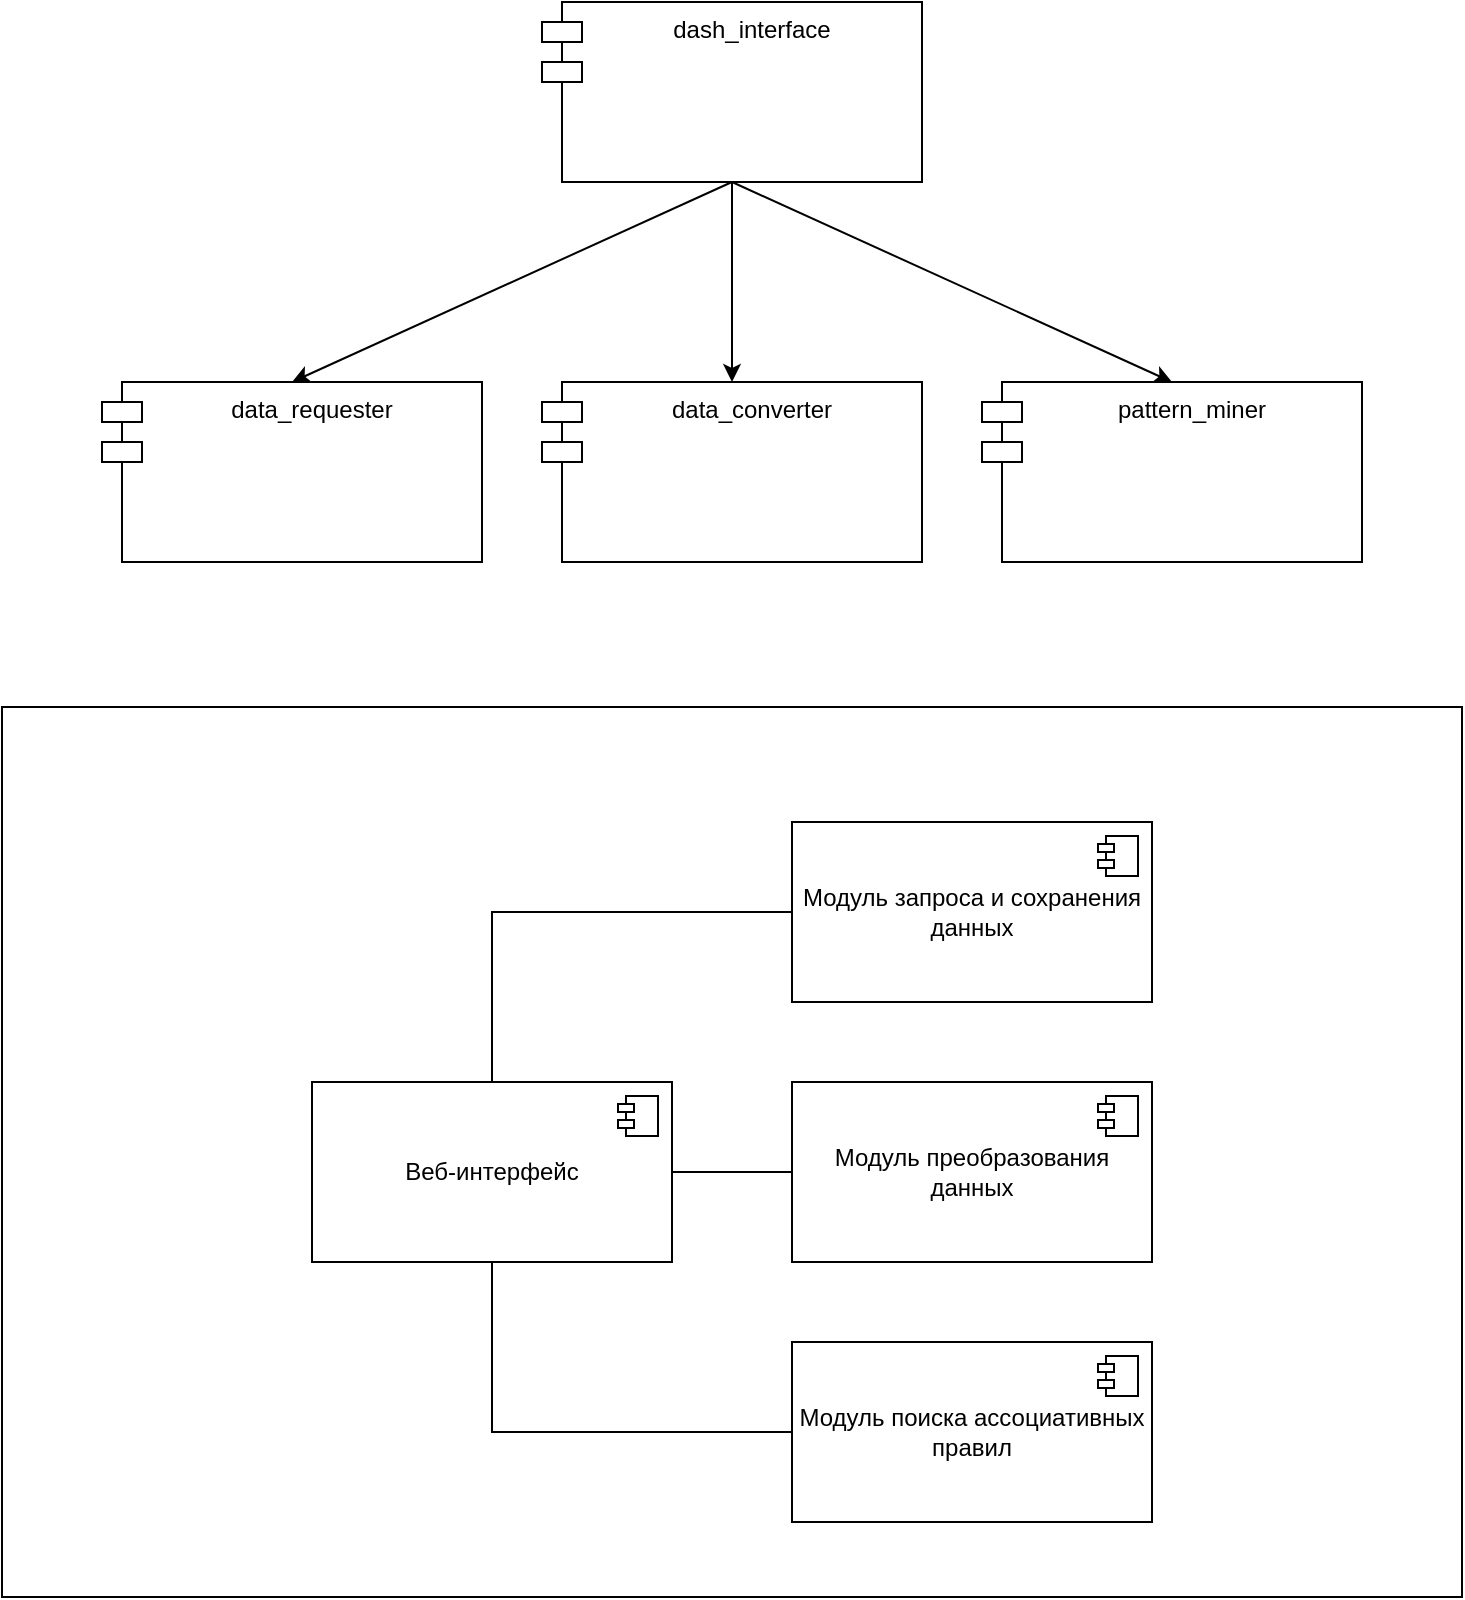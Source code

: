 <mxfile version="21.3.2" type="device">
  <diagram name="Page-1" id="b5b7bab2-c9e2-2cf4-8b2a-24fd1a2a6d21">
    <mxGraphModel dx="1195" dy="639" grid="1" gridSize="10" guides="1" tooltips="1" connect="1" arrows="1" fold="1" page="1" pageScale="1" pageWidth="827" pageHeight="1169" background="none" math="0" shadow="0">
      <root>
        <mxCell id="0" />
        <mxCell id="1" parent="0" />
        <mxCell id="qm7TvBHYhQldJ4j9C33_-1" value="dash_interface" style="shape=module;align=left;spacingLeft=20;align=center;verticalAlign=top;whiteSpace=wrap;html=1;" vertex="1" parent="1">
          <mxGeometry x="270" y="50" width="190" height="90" as="geometry" />
        </mxCell>
        <mxCell id="qm7TvBHYhQldJ4j9C33_-2" value="pattern_miner" style="shape=module;align=left;spacingLeft=20;align=center;verticalAlign=top;whiteSpace=wrap;html=1;" vertex="1" parent="1">
          <mxGeometry x="490" y="240" width="190" height="90" as="geometry" />
        </mxCell>
        <mxCell id="qm7TvBHYhQldJ4j9C33_-3" value="data_converter" style="shape=module;align=left;spacingLeft=20;align=center;verticalAlign=top;whiteSpace=wrap;html=1;" vertex="1" parent="1">
          <mxGeometry x="270" y="240" width="190" height="90" as="geometry" />
        </mxCell>
        <mxCell id="qm7TvBHYhQldJ4j9C33_-4" value="data_requester" style="shape=module;align=left;spacingLeft=20;align=center;verticalAlign=top;whiteSpace=wrap;html=1;" vertex="1" parent="1">
          <mxGeometry x="50" y="240" width="190" height="90" as="geometry" />
        </mxCell>
        <mxCell id="qm7TvBHYhQldJ4j9C33_-5" value="" style="endArrow=classic;html=1;rounded=0;exitX=0.5;exitY=1;exitDx=0;exitDy=0;entryX=0.5;entryY=0;entryDx=0;entryDy=0;" edge="1" parent="1" source="qm7TvBHYhQldJ4j9C33_-1" target="qm7TvBHYhQldJ4j9C33_-4">
          <mxGeometry width="50" height="50" relative="1" as="geometry">
            <mxPoint x="150" y="360" as="sourcePoint" />
            <mxPoint x="140" y="430" as="targetPoint" />
          </mxGeometry>
        </mxCell>
        <mxCell id="qm7TvBHYhQldJ4j9C33_-6" value="" style="endArrow=classic;html=1;rounded=0;exitX=0.5;exitY=1;exitDx=0;exitDy=0;entryX=0.5;entryY=0;entryDx=0;entryDy=0;" edge="1" parent="1" source="qm7TvBHYhQldJ4j9C33_-1" target="qm7TvBHYhQldJ4j9C33_-3">
          <mxGeometry width="50" height="50" relative="1" as="geometry">
            <mxPoint x="375" y="150" as="sourcePoint" />
            <mxPoint x="155" y="250" as="targetPoint" />
          </mxGeometry>
        </mxCell>
        <mxCell id="qm7TvBHYhQldJ4j9C33_-12" value="" style="rounded=0;whiteSpace=wrap;html=1;" vertex="1" parent="1">
          <mxGeometry y="402.5" width="730" height="445" as="geometry" />
        </mxCell>
        <mxCell id="qm7TvBHYhQldJ4j9C33_-7" value="" style="endArrow=classic;html=1;rounded=0;exitX=0.5;exitY=1;exitDx=0;exitDy=0;entryX=0.5;entryY=0;entryDx=0;entryDy=0;" edge="1" parent="1" source="qm7TvBHYhQldJ4j9C33_-1" target="qm7TvBHYhQldJ4j9C33_-2">
          <mxGeometry width="50" height="50" relative="1" as="geometry">
            <mxPoint x="375" y="150" as="sourcePoint" />
            <mxPoint x="155" y="250" as="targetPoint" />
          </mxGeometry>
        </mxCell>
        <mxCell id="qm7TvBHYhQldJ4j9C33_-8" value="Веб-интерфейс" style="html=1;dropTarget=0;whiteSpace=wrap;" vertex="1" parent="1">
          <mxGeometry x="155" y="590" width="180" height="90" as="geometry" />
        </mxCell>
        <mxCell id="qm7TvBHYhQldJ4j9C33_-9" value="" style="shape=module;jettyWidth=8;jettyHeight=4;" vertex="1" parent="qm7TvBHYhQldJ4j9C33_-8">
          <mxGeometry x="1" width="20" height="20" relative="1" as="geometry">
            <mxPoint x="-27" y="7" as="offset" />
          </mxGeometry>
        </mxCell>
        <mxCell id="qm7TvBHYhQldJ4j9C33_-10" value="Модуль запроса и сохранения данных" style="html=1;dropTarget=0;whiteSpace=wrap;" vertex="1" parent="1">
          <mxGeometry x="395" y="460" width="180" height="90" as="geometry" />
        </mxCell>
        <mxCell id="qm7TvBHYhQldJ4j9C33_-11" value="" style="shape=module;jettyWidth=8;jettyHeight=4;" vertex="1" parent="qm7TvBHYhQldJ4j9C33_-10">
          <mxGeometry x="1" width="20" height="20" relative="1" as="geometry">
            <mxPoint x="-27" y="7" as="offset" />
          </mxGeometry>
        </mxCell>
        <mxCell id="qm7TvBHYhQldJ4j9C33_-13" value="Модуль преобразования данных" style="html=1;dropTarget=0;whiteSpace=wrap;" vertex="1" parent="1">
          <mxGeometry x="395" y="590" width="180" height="90" as="geometry" />
        </mxCell>
        <mxCell id="qm7TvBHYhQldJ4j9C33_-14" value="" style="shape=module;jettyWidth=8;jettyHeight=4;" vertex="1" parent="qm7TvBHYhQldJ4j9C33_-13">
          <mxGeometry x="1" width="20" height="20" relative="1" as="geometry">
            <mxPoint x="-27" y="7" as="offset" />
          </mxGeometry>
        </mxCell>
        <mxCell id="qm7TvBHYhQldJ4j9C33_-15" value="Модуль поиска ассоциативных правил" style="html=1;dropTarget=0;whiteSpace=wrap;" vertex="1" parent="1">
          <mxGeometry x="395" y="720" width="180" height="90" as="geometry" />
        </mxCell>
        <mxCell id="qm7TvBHYhQldJ4j9C33_-16" value="" style="shape=module;jettyWidth=8;jettyHeight=4;" vertex="1" parent="qm7TvBHYhQldJ4j9C33_-15">
          <mxGeometry x="1" width="20" height="20" relative="1" as="geometry">
            <mxPoint x="-27" y="7" as="offset" />
          </mxGeometry>
        </mxCell>
        <mxCell id="qm7TvBHYhQldJ4j9C33_-17" value="" style="endArrow=none;html=1;rounded=0;entryX=0;entryY=0.5;entryDx=0;entryDy=0;exitX=1;exitY=0.5;exitDx=0;exitDy=0;" edge="1" parent="1" source="qm7TvBHYhQldJ4j9C33_-8" target="qm7TvBHYhQldJ4j9C33_-13">
          <mxGeometry width="50" height="50" relative="1" as="geometry">
            <mxPoint x="335" y="640" as="sourcePoint" />
            <mxPoint x="385" y="590" as="targetPoint" />
          </mxGeometry>
        </mxCell>
        <mxCell id="qm7TvBHYhQldJ4j9C33_-18" value="" style="endArrow=none;html=1;rounded=0;exitX=0.5;exitY=0;exitDx=0;exitDy=0;entryX=0;entryY=0.5;entryDx=0;entryDy=0;" edge="1" parent="1" source="qm7TvBHYhQldJ4j9C33_-8" target="qm7TvBHYhQldJ4j9C33_-10">
          <mxGeometry width="50" height="50" relative="1" as="geometry">
            <mxPoint x="345" y="645" as="sourcePoint" />
            <mxPoint x="405" y="645" as="targetPoint" />
            <Array as="points">
              <mxPoint x="245" y="505" />
            </Array>
          </mxGeometry>
        </mxCell>
        <mxCell id="qm7TvBHYhQldJ4j9C33_-20" value="" style="endArrow=none;html=1;rounded=0;entryX=0;entryY=0.5;entryDx=0;entryDy=0;exitX=0.5;exitY=1;exitDx=0;exitDy=0;" edge="1" parent="1" source="qm7TvBHYhQldJ4j9C33_-8" target="qm7TvBHYhQldJ4j9C33_-15">
          <mxGeometry width="50" height="50" relative="1" as="geometry">
            <mxPoint x="295" y="760" as="sourcePoint" />
            <mxPoint x="345" y="710" as="targetPoint" />
            <Array as="points">
              <mxPoint x="245" y="765" />
            </Array>
          </mxGeometry>
        </mxCell>
      </root>
    </mxGraphModel>
  </diagram>
</mxfile>
